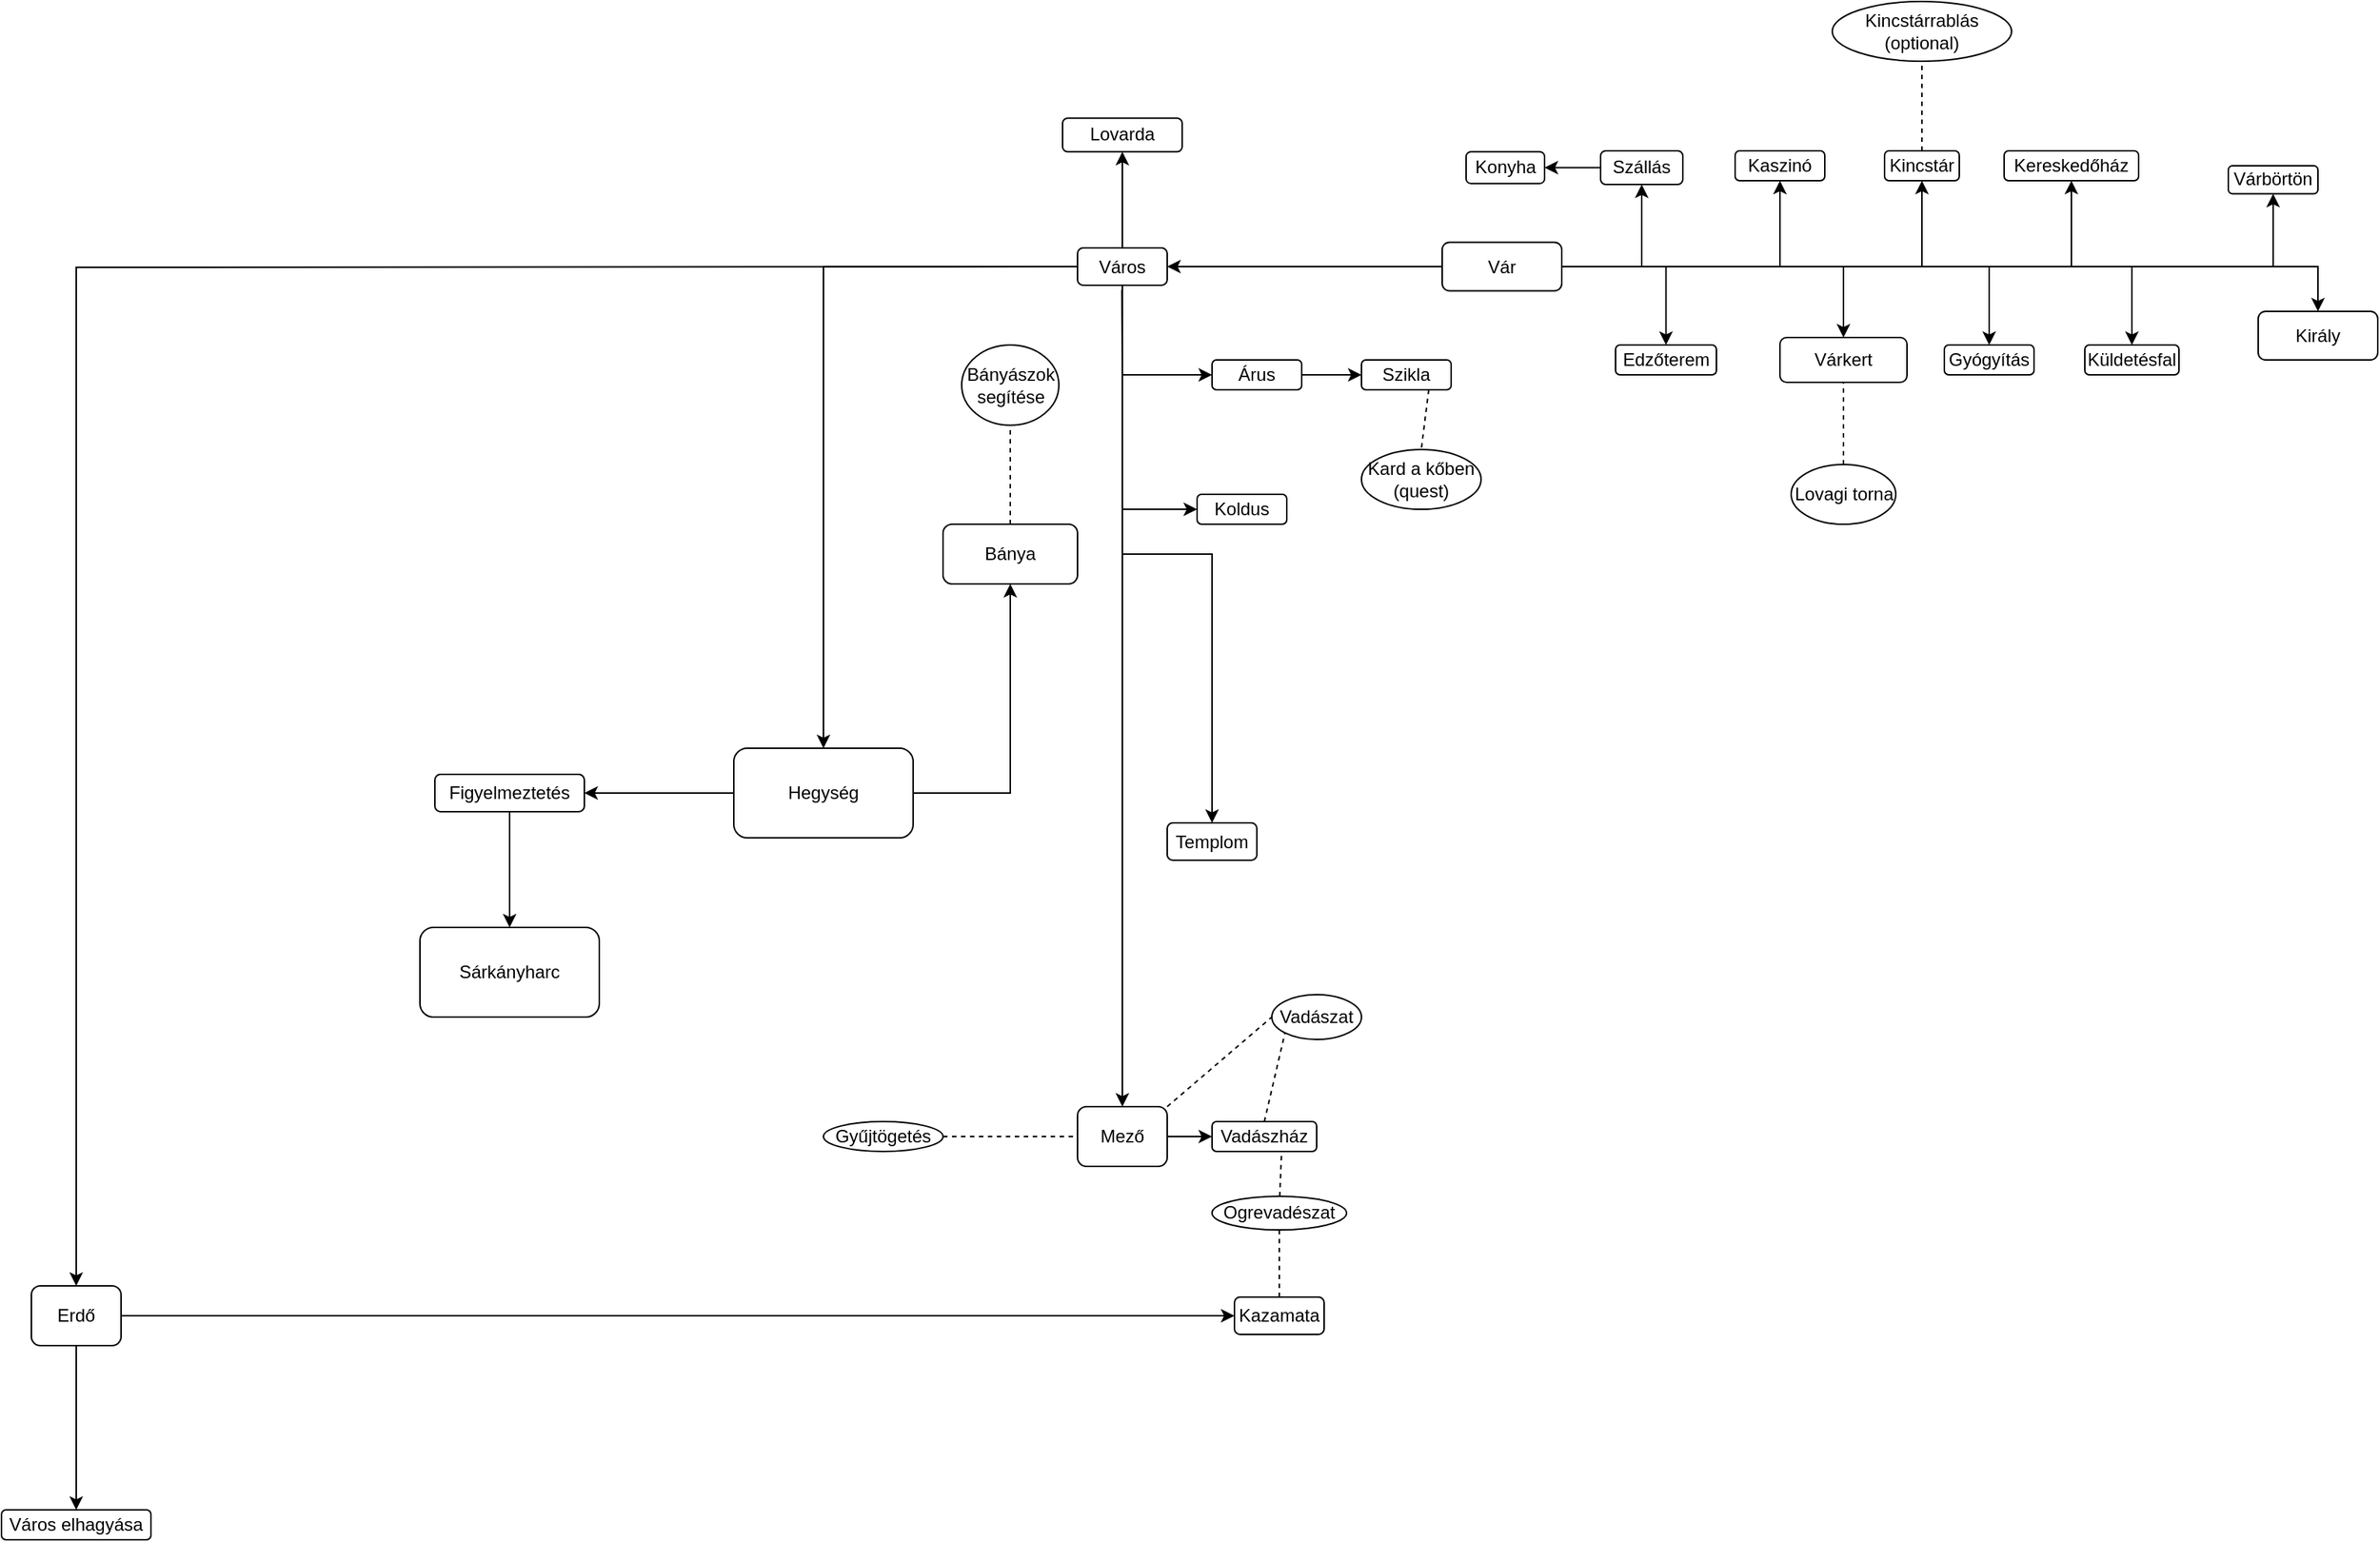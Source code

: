 <mxfile version="22.0.6" type="device">
  <diagram name="1 oldal" id="bGGW9LVMaBbcMeBo5Vpa">
    <mxGraphModel dx="1351" dy="2080" grid="1" gridSize="10" guides="1" tooltips="1" connect="1" arrows="1" fold="1" page="1" pageScale="1" pageWidth="827" pageHeight="1169" background="none" math="0" shadow="0">
      <root>
        <mxCell id="0" />
        <mxCell id="1" parent="0" />
        <mxCell id="Qd6E1CuHbQg4oLI-aaTd-10" value="" style="edgeStyle=orthogonalEdgeStyle;rounded=0;orthogonalLoop=1;jettySize=auto;html=1;" parent="1" source="_6Zxm_TDM7S5cyln_5-_-23" target="Qd6E1CuHbQg4oLI-aaTd-9" edge="1">
          <mxGeometry relative="1" as="geometry" />
        </mxCell>
        <mxCell id="Qd6E1CuHbQg4oLI-aaTd-60" value="" style="edgeStyle=orthogonalEdgeStyle;rounded=0;orthogonalLoop=1;jettySize=auto;html=1;" parent="1" source="_6Zxm_TDM7S5cyln_5-_-23" target="Qd6E1CuHbQg4oLI-aaTd-59" edge="1">
          <mxGeometry relative="1" as="geometry" />
        </mxCell>
        <mxCell id="NK3D6kzPtKQ6erYiYMHa-5" style="edgeStyle=orthogonalEdgeStyle;rounded=0;orthogonalLoop=1;jettySize=auto;html=1;" edge="1" parent="1" source="_6Zxm_TDM7S5cyln_5-_-23" target="Qd6E1CuHbQg4oLI-aaTd-37">
          <mxGeometry relative="1" as="geometry" />
        </mxCell>
        <mxCell id="NK3D6kzPtKQ6erYiYMHa-29" value="" style="edgeStyle=orthogonalEdgeStyle;rounded=0;orthogonalLoop=1;jettySize=auto;html=1;" edge="1" parent="1" source="_6Zxm_TDM7S5cyln_5-_-23" target="NK3D6kzPtKQ6erYiYMHa-28">
          <mxGeometry relative="1" as="geometry" />
        </mxCell>
        <mxCell id="_6Zxm_TDM7S5cyln_5-_-23" value="Város" style="rounded=1;whiteSpace=wrap;html=1;" parent="1" vertex="1">
          <mxGeometry x="90" y="85" width="60" height="25" as="geometry" />
        </mxCell>
        <mxCell id="_6Zxm_TDM7S5cyln_5-_-36" value="" style="edgeStyle=orthogonalEdgeStyle;rounded=0;orthogonalLoop=1;jettySize=auto;html=1;" parent="1" source="_6Zxm_TDM7S5cyln_5-_-27" target="_6Zxm_TDM7S5cyln_5-_-35" edge="1">
          <mxGeometry relative="1" as="geometry" />
        </mxCell>
        <mxCell id="_6Zxm_TDM7S5cyln_5-_-38" value="" style="edgeStyle=orthogonalEdgeStyle;rounded=0;orthogonalLoop=1;jettySize=auto;html=1;" parent="1" source="_6Zxm_TDM7S5cyln_5-_-27" target="_6Zxm_TDM7S5cyln_5-_-37" edge="1">
          <mxGeometry relative="1" as="geometry" />
        </mxCell>
        <mxCell id="_6Zxm_TDM7S5cyln_5-_-42" value="" style="edgeStyle=orthogonalEdgeStyle;rounded=0;orthogonalLoop=1;jettySize=auto;html=1;" parent="1" source="_6Zxm_TDM7S5cyln_5-_-27" target="_6Zxm_TDM7S5cyln_5-_-41" edge="1">
          <mxGeometry relative="1" as="geometry" />
        </mxCell>
        <mxCell id="_6Zxm_TDM7S5cyln_5-_-55" value="" style="edgeStyle=orthogonalEdgeStyle;rounded=0;orthogonalLoop=1;jettySize=auto;html=1;" parent="1" source="_6Zxm_TDM7S5cyln_5-_-27" target="_6Zxm_TDM7S5cyln_5-_-54" edge="1">
          <mxGeometry relative="1" as="geometry" />
        </mxCell>
        <mxCell id="_6Zxm_TDM7S5cyln_5-_-62" value="" style="edgeStyle=orthogonalEdgeStyle;rounded=0;orthogonalLoop=1;jettySize=auto;html=1;" parent="1" source="_6Zxm_TDM7S5cyln_5-_-27" target="_6Zxm_TDM7S5cyln_5-_-61" edge="1">
          <mxGeometry relative="1" as="geometry" />
        </mxCell>
        <mxCell id="_6Zxm_TDM7S5cyln_5-_-66" value="" style="edgeStyle=orthogonalEdgeStyle;rounded=0;orthogonalLoop=1;jettySize=auto;html=1;" parent="1" source="_6Zxm_TDM7S5cyln_5-_-27" target="_6Zxm_TDM7S5cyln_5-_-65" edge="1">
          <mxGeometry relative="1" as="geometry" />
        </mxCell>
        <mxCell id="_6Zxm_TDM7S5cyln_5-_-75" value="" style="edgeStyle=orthogonalEdgeStyle;rounded=0;orthogonalLoop=1;jettySize=auto;html=1;" parent="1" source="_6Zxm_TDM7S5cyln_5-_-27" target="_6Zxm_TDM7S5cyln_5-_-74" edge="1">
          <mxGeometry relative="1" as="geometry" />
        </mxCell>
        <mxCell id="_6Zxm_TDM7S5cyln_5-_-77" value="" style="edgeStyle=orthogonalEdgeStyle;rounded=0;orthogonalLoop=1;jettySize=auto;html=1;" parent="1" source="_6Zxm_TDM7S5cyln_5-_-27" target="_6Zxm_TDM7S5cyln_5-_-76" edge="1">
          <mxGeometry relative="1" as="geometry" />
        </mxCell>
        <mxCell id="NK3D6kzPtKQ6erYiYMHa-23" value="" style="edgeStyle=orthogonalEdgeStyle;rounded=0;orthogonalLoop=1;jettySize=auto;html=1;" edge="1" parent="1" source="_6Zxm_TDM7S5cyln_5-_-27" target="NK3D6kzPtKQ6erYiYMHa-22">
          <mxGeometry relative="1" as="geometry" />
        </mxCell>
        <mxCell id="NK3D6kzPtKQ6erYiYMHa-25" value="" style="edgeStyle=orthogonalEdgeStyle;rounded=0;orthogonalLoop=1;jettySize=auto;html=1;" edge="1" parent="1" source="_6Zxm_TDM7S5cyln_5-_-27" target="NK3D6kzPtKQ6erYiYMHa-24">
          <mxGeometry relative="1" as="geometry" />
        </mxCell>
        <mxCell id="_6Zxm_TDM7S5cyln_5-_-27" value="Vár" style="rounded=1;whiteSpace=wrap;html=1;" parent="1" vertex="1">
          <mxGeometry x="334" y="81.25" width="80" height="32.5" as="geometry" />
        </mxCell>
        <mxCell id="_6Zxm_TDM7S5cyln_5-_-60" value="" style="edgeStyle=orthogonalEdgeStyle;rounded=0;orthogonalLoop=1;jettySize=auto;html=1;" parent="1" source="_6Zxm_TDM7S5cyln_5-_-35" target="_6Zxm_TDM7S5cyln_5-_-59" edge="1">
          <mxGeometry relative="1" as="geometry" />
        </mxCell>
        <mxCell id="_6Zxm_TDM7S5cyln_5-_-35" value="Szállás" style="whiteSpace=wrap;html=1;rounded=1;" parent="1" vertex="1">
          <mxGeometry x="440" y="20" width="55" height="22.5" as="geometry" />
        </mxCell>
        <mxCell id="_6Zxm_TDM7S5cyln_5-_-37" value="Kaszinó" style="whiteSpace=wrap;html=1;rounded=1;" parent="1" vertex="1">
          <mxGeometry x="530" y="20" width="60" height="20" as="geometry" />
        </mxCell>
        <mxCell id="_6Zxm_TDM7S5cyln_5-_-41" value="Kincstár" style="rounded=1;whiteSpace=wrap;html=1;" parent="1" vertex="1">
          <mxGeometry x="630" y="20" width="50" height="20" as="geometry" />
        </mxCell>
        <mxCell id="_6Zxm_TDM7S5cyln_5-_-49" value="" style="endArrow=classic;html=1;rounded=0;entryX=1;entryY=0.5;entryDx=0;entryDy=0;exitX=0;exitY=0.5;exitDx=0;exitDy=0;" parent="1" source="_6Zxm_TDM7S5cyln_5-_-27" target="_6Zxm_TDM7S5cyln_5-_-23" edge="1">
          <mxGeometry width="50" height="50" relative="1" as="geometry">
            <mxPoint x="390" y="300" as="sourcePoint" />
            <mxPoint x="440" y="250" as="targetPoint" />
          </mxGeometry>
        </mxCell>
        <mxCell id="Qd6E1CuHbQg4oLI-aaTd-6" value="" style="edgeStyle=orthogonalEdgeStyle;rounded=0;orthogonalLoop=1;jettySize=auto;html=1;" parent="1" source="_6Zxm_TDM7S5cyln_5-_-52" target="Qd6E1CuHbQg4oLI-aaTd-5" edge="1">
          <mxGeometry relative="1" as="geometry" />
        </mxCell>
        <mxCell id="_6Zxm_TDM7S5cyln_5-_-52" value="Árus" style="rounded=1;whiteSpace=wrap;html=1;" parent="1" vertex="1">
          <mxGeometry x="180" y="160" width="60" height="20" as="geometry" />
        </mxCell>
        <mxCell id="_6Zxm_TDM7S5cyln_5-_-54" value="Kereskedőház" style="rounded=1;whiteSpace=wrap;html=1;" parent="1" vertex="1">
          <mxGeometry x="710" y="20" width="90" height="20" as="geometry" />
        </mxCell>
        <mxCell id="_6Zxm_TDM7S5cyln_5-_-59" value="Konyha" style="whiteSpace=wrap;html=1;rounded=1;" parent="1" vertex="1">
          <mxGeometry x="350" y="20.63" width="52.5" height="21.25" as="geometry" />
        </mxCell>
        <mxCell id="_6Zxm_TDM7S5cyln_5-_-61" value="Edzőterem" style="rounded=1;whiteSpace=wrap;html=1;" parent="1" vertex="1">
          <mxGeometry x="450" y="150" width="67.5" height="20" as="geometry" />
        </mxCell>
        <mxCell id="_6Zxm_TDM7S5cyln_5-_-65" value="Várkert" style="rounded=1;whiteSpace=wrap;html=1;" parent="1" vertex="1">
          <mxGeometry x="560" y="145" width="85" height="30" as="geometry" />
        </mxCell>
        <mxCell id="_6Zxm_TDM7S5cyln_5-_-68" value="Kard a kőben (quest)" style="ellipse;whiteSpace=wrap;html=1;" parent="1" vertex="1">
          <mxGeometry x="280" y="220" width="80" height="40" as="geometry" />
        </mxCell>
        <mxCell id="_6Zxm_TDM7S5cyln_5-_-74" value="Gyógyítás" style="rounded=1;whiteSpace=wrap;html=1;" parent="1" vertex="1">
          <mxGeometry x="670" y="150" width="60" height="20" as="geometry" />
        </mxCell>
        <mxCell id="_6Zxm_TDM7S5cyln_5-_-76" value="Küldetésfal" style="whiteSpace=wrap;html=1;rounded=1;" parent="1" vertex="1">
          <mxGeometry x="764" y="150" width="63" height="20" as="geometry" />
        </mxCell>
        <mxCell id="Qd6E1CuHbQg4oLI-aaTd-5" value="Szikla" style="rounded=1;whiteSpace=wrap;html=1;" parent="1" vertex="1">
          <mxGeometry x="280" y="160" width="60" height="20" as="geometry" />
        </mxCell>
        <mxCell id="Qd6E1CuHbQg4oLI-aaTd-8" value="" style="endArrow=none;dashed=1;html=1;rounded=0;exitX=0.75;exitY=1;exitDx=0;exitDy=0;entryX=0.5;entryY=0;entryDx=0;entryDy=0;" parent="1" source="Qd6E1CuHbQg4oLI-aaTd-5" target="_6Zxm_TDM7S5cyln_5-_-68" edge="1">
          <mxGeometry width="50" height="50" relative="1" as="geometry">
            <mxPoint x="280" y="290" as="sourcePoint" />
            <mxPoint x="330" y="240" as="targetPoint" />
          </mxGeometry>
        </mxCell>
        <mxCell id="Qd6E1CuHbQg4oLI-aaTd-22" value="" style="edgeStyle=orthogonalEdgeStyle;rounded=0;orthogonalLoop=1;jettySize=auto;html=1;" parent="1" source="Qd6E1CuHbQg4oLI-aaTd-9" target="Qd6E1CuHbQg4oLI-aaTd-21" edge="1">
          <mxGeometry relative="1" as="geometry" />
        </mxCell>
        <mxCell id="Qd6E1CuHbQg4oLI-aaTd-9" value="Mező" style="rounded=1;whiteSpace=wrap;html=1;" parent="1" vertex="1">
          <mxGeometry x="90" y="660" width="60" height="40" as="geometry" />
        </mxCell>
        <mxCell id="Qd6E1CuHbQg4oLI-aaTd-11" value="" style="endArrow=classic;html=1;rounded=0;entryX=0;entryY=0.5;entryDx=0;entryDy=0;exitX=0.495;exitY=1.126;exitDx=0;exitDy=0;exitPerimeter=0;" parent="1" source="_6Zxm_TDM7S5cyln_5-_-23" target="_6Zxm_TDM7S5cyln_5-_-52" edge="1">
          <mxGeometry width="50" height="50" relative="1" as="geometry">
            <mxPoint x="120" y="170" as="sourcePoint" />
            <mxPoint x="220" y="220" as="targetPoint" />
            <Array as="points">
              <mxPoint x="120" y="170" />
            </Array>
          </mxGeometry>
        </mxCell>
        <mxCell id="Qd6E1CuHbQg4oLI-aaTd-17" value="Koldus" style="rounded=1;whiteSpace=wrap;html=1;" parent="1" vertex="1">
          <mxGeometry x="170" y="250" width="60" height="20" as="geometry" />
        </mxCell>
        <mxCell id="Qd6E1CuHbQg4oLI-aaTd-20" value="" style="endArrow=classic;html=1;rounded=0;exitX=0.5;exitY=1;exitDx=0;exitDy=0;entryX=0;entryY=0.5;entryDx=0;entryDy=0;" parent="1" source="_6Zxm_TDM7S5cyln_5-_-23" target="Qd6E1CuHbQg4oLI-aaTd-17" edge="1">
          <mxGeometry width="50" height="50" relative="1" as="geometry">
            <mxPoint x="210" y="230" as="sourcePoint" />
            <mxPoint x="260" y="180" as="targetPoint" />
            <Array as="points">
              <mxPoint x="120" y="260" />
            </Array>
          </mxGeometry>
        </mxCell>
        <mxCell id="Qd6E1CuHbQg4oLI-aaTd-21" value="Vadászház" style="rounded=1;whiteSpace=wrap;html=1;" parent="1" vertex="1">
          <mxGeometry x="180" y="670" width="70" height="20" as="geometry" />
        </mxCell>
        <mxCell id="Qd6E1CuHbQg4oLI-aaTd-34" value="" style="edgeStyle=orthogonalEdgeStyle;rounded=0;orthogonalLoop=1;jettySize=auto;html=1;" parent="1" source="Qd6E1CuHbQg4oLI-aaTd-23" target="Qd6E1CuHbQg4oLI-aaTd-33" edge="1">
          <mxGeometry relative="1" as="geometry" />
        </mxCell>
        <mxCell id="Qd6E1CuHbQg4oLI-aaTd-57" value="" style="edgeStyle=orthogonalEdgeStyle;rounded=0;orthogonalLoop=1;jettySize=auto;html=1;" parent="1" source="Qd6E1CuHbQg4oLI-aaTd-23" target="Qd6E1CuHbQg4oLI-aaTd-56" edge="1">
          <mxGeometry relative="1" as="geometry" />
        </mxCell>
        <mxCell id="Qd6E1CuHbQg4oLI-aaTd-23" value="Erdő" style="rounded=1;whiteSpace=wrap;html=1;" parent="1" vertex="1">
          <mxGeometry x="-610" y="780" width="60" height="40" as="geometry" />
        </mxCell>
        <mxCell id="Qd6E1CuHbQg4oLI-aaTd-28" value="Ogrevadészat" style="ellipse;whiteSpace=wrap;html=1;rounded=1;" parent="1" vertex="1">
          <mxGeometry x="180" y="720" width="90" height="22.5" as="geometry" />
        </mxCell>
        <mxCell id="Qd6E1CuHbQg4oLI-aaTd-32" value="" style="endArrow=none;dashed=1;html=1;rounded=0;entryX=0.664;entryY=1.071;entryDx=0;entryDy=0;entryPerimeter=0;" parent="1" source="Qd6E1CuHbQg4oLI-aaTd-28" target="Qd6E1CuHbQg4oLI-aaTd-21" edge="1">
          <mxGeometry width="50" height="50" relative="1" as="geometry">
            <mxPoint x="290" y="730" as="sourcePoint" />
            <mxPoint x="340" y="680" as="targetPoint" />
          </mxGeometry>
        </mxCell>
        <mxCell id="Qd6E1CuHbQg4oLI-aaTd-33" value="Kazamata" style="whiteSpace=wrap;html=1;rounded=1;" parent="1" vertex="1">
          <mxGeometry x="195" y="787.5" width="60" height="25" as="geometry" />
        </mxCell>
        <mxCell id="Qd6E1CuHbQg4oLI-aaTd-36" value="" style="endArrow=none;dashed=1;html=1;rounded=0;exitX=0.5;exitY=1;exitDx=0;exitDy=0;entryX=0.5;entryY=0;entryDx=0;entryDy=0;" parent="1" source="Qd6E1CuHbQg4oLI-aaTd-28" target="Qd6E1CuHbQg4oLI-aaTd-33" edge="1">
          <mxGeometry width="50" height="50" relative="1" as="geometry">
            <mxPoint x="260" y="760" as="sourcePoint" />
            <mxPoint x="310" y="710" as="targetPoint" />
          </mxGeometry>
        </mxCell>
        <mxCell id="NK3D6kzPtKQ6erYiYMHa-3" value="" style="edgeStyle=orthogonalEdgeStyle;rounded=0;orthogonalLoop=1;jettySize=auto;html=1;" edge="1" parent="1" source="Qd6E1CuHbQg4oLI-aaTd-37" target="Qd6E1CuHbQg4oLI-aaTd-39">
          <mxGeometry relative="1" as="geometry" />
        </mxCell>
        <mxCell id="NK3D6kzPtKQ6erYiYMHa-8" style="edgeStyle=orthogonalEdgeStyle;rounded=0;orthogonalLoop=1;jettySize=auto;html=1;" edge="1" parent="1" source="Qd6E1CuHbQg4oLI-aaTd-37" target="NK3D6kzPtKQ6erYiYMHa-9">
          <mxGeometry relative="1" as="geometry">
            <mxPoint x="40" y="320" as="targetPoint" />
          </mxGeometry>
        </mxCell>
        <mxCell id="Qd6E1CuHbQg4oLI-aaTd-37" value="Hegység" style="whiteSpace=wrap;html=1;rounded=1;" parent="1" vertex="1">
          <mxGeometry x="-140" y="420" width="120" height="60" as="geometry" />
        </mxCell>
        <mxCell id="NK3D6kzPtKQ6erYiYMHa-4" value="" style="edgeStyle=orthogonalEdgeStyle;rounded=0;orthogonalLoop=1;jettySize=auto;html=1;" edge="1" parent="1" source="Qd6E1CuHbQg4oLI-aaTd-39" target="Qd6E1CuHbQg4oLI-aaTd-41">
          <mxGeometry relative="1" as="geometry" />
        </mxCell>
        <mxCell id="Qd6E1CuHbQg4oLI-aaTd-39" value="Figyelmeztetés" style="whiteSpace=wrap;html=1;rounded=1;" parent="1" vertex="1">
          <mxGeometry x="-340" y="437.5" width="100" height="25" as="geometry" />
        </mxCell>
        <mxCell id="Qd6E1CuHbQg4oLI-aaTd-41" value="Sárkányharc" style="whiteSpace=wrap;html=1;rounded=1;" parent="1" vertex="1">
          <mxGeometry x="-350" y="540" width="120" height="60" as="geometry" />
        </mxCell>
        <mxCell id="Qd6E1CuHbQg4oLI-aaTd-53" value="Vadászat" style="ellipse;whiteSpace=wrap;html=1;" parent="1" vertex="1">
          <mxGeometry x="220" y="585" width="60" height="30" as="geometry" />
        </mxCell>
        <mxCell id="Qd6E1CuHbQg4oLI-aaTd-54" value="" style="endArrow=none;dashed=1;html=1;rounded=0;exitX=0.5;exitY=0;exitDx=0;exitDy=0;entryX=0;entryY=1;entryDx=0;entryDy=0;" parent="1" source="Qd6E1CuHbQg4oLI-aaTd-21" target="Qd6E1CuHbQg4oLI-aaTd-53" edge="1">
          <mxGeometry width="50" height="50" relative="1" as="geometry">
            <mxPoint x="240" y="670" as="sourcePoint" />
            <mxPoint x="290" y="620" as="targetPoint" />
          </mxGeometry>
        </mxCell>
        <mxCell id="Qd6E1CuHbQg4oLI-aaTd-55" value="" style="endArrow=none;dashed=1;html=1;rounded=0;entryX=0;entryY=0.5;entryDx=0;entryDy=0;exitX=1;exitY=0;exitDx=0;exitDy=0;" parent="1" source="Qd6E1CuHbQg4oLI-aaTd-9" target="Qd6E1CuHbQg4oLI-aaTd-53" edge="1">
          <mxGeometry width="50" height="50" relative="1" as="geometry">
            <mxPoint x="330" y="770" as="sourcePoint" />
            <mxPoint x="380" y="720" as="targetPoint" />
          </mxGeometry>
        </mxCell>
        <mxCell id="Qd6E1CuHbQg4oLI-aaTd-56" value="Város elhagyása" style="rounded=1;whiteSpace=wrap;html=1;" parent="1" vertex="1">
          <mxGeometry x="-630" y="930" width="100" height="20" as="geometry" />
        </mxCell>
        <mxCell id="Qd6E1CuHbQg4oLI-aaTd-59" value="Templom" style="rounded=1;whiteSpace=wrap;html=1;" parent="1" vertex="1">
          <mxGeometry x="150" y="470" width="60" height="25" as="geometry" />
        </mxCell>
        <mxCell id="NK3D6kzPtKQ6erYiYMHa-1" value="" style="endArrow=classic;html=1;rounded=0;entryX=0.5;entryY=0;entryDx=0;entryDy=0;exitX=0;exitY=0.5;exitDx=0;exitDy=0;" edge="1" parent="1" source="_6Zxm_TDM7S5cyln_5-_-23" target="Qd6E1CuHbQg4oLI-aaTd-23">
          <mxGeometry width="50" height="50" relative="1" as="geometry">
            <mxPoint x="-140" y="370" as="sourcePoint" />
            <mxPoint x="-90" y="320" as="targetPoint" />
            <Array as="points">
              <mxPoint x="-580" y="98" />
            </Array>
          </mxGeometry>
        </mxCell>
        <mxCell id="NK3D6kzPtKQ6erYiYMHa-9" value="Bánya" style="rounded=1;whiteSpace=wrap;html=1;" vertex="1" parent="1">
          <mxGeometry y="270" width="90" height="40" as="geometry" />
        </mxCell>
        <mxCell id="NK3D6kzPtKQ6erYiYMHa-11" value="" style="endArrow=none;dashed=1;html=1;rounded=0;exitX=0.5;exitY=0;exitDx=0;exitDy=0;entryX=0.5;entryY=1;entryDx=0;entryDy=0;" edge="1" parent="1" source="NK3D6kzPtKQ6erYiYMHa-9" target="NK3D6kzPtKQ6erYiYMHa-15">
          <mxGeometry width="50" height="50" relative="1" as="geometry">
            <mxPoint x="44.77" y="260" as="sourcePoint" />
            <mxPoint x="44.77" y="200" as="targetPoint" />
          </mxGeometry>
        </mxCell>
        <mxCell id="NK3D6kzPtKQ6erYiYMHa-15" value="Bányászok segítése" style="ellipse;whiteSpace=wrap;html=1;" vertex="1" parent="1">
          <mxGeometry x="12.5" y="150" width="65" height="53.75" as="geometry" />
        </mxCell>
        <mxCell id="NK3D6kzPtKQ6erYiYMHa-17" value="" style="endArrow=none;dashed=1;html=1;rounded=0;entryX=0;entryY=0.5;entryDx=0;entryDy=0;exitX=1;exitY=0.5;exitDx=0;exitDy=0;" edge="1" parent="1" source="NK3D6kzPtKQ6erYiYMHa-19" target="Qd6E1CuHbQg4oLI-aaTd-9">
          <mxGeometry width="50" height="50" relative="1" as="geometry">
            <mxPoint x="10" y="680" as="sourcePoint" />
            <mxPoint x="-20" y="680" as="targetPoint" />
          </mxGeometry>
        </mxCell>
        <mxCell id="NK3D6kzPtKQ6erYiYMHa-19" value="Gyűjtögetés" style="ellipse;whiteSpace=wrap;html=1;" vertex="1" parent="1">
          <mxGeometry x="-80" y="670" width="80" height="20" as="geometry" />
        </mxCell>
        <mxCell id="NK3D6kzPtKQ6erYiYMHa-20" value="" style="endArrow=none;dashed=1;html=1;rounded=0;exitX=0.5;exitY=0;exitDx=0;exitDy=0;entryX=0.5;entryY=1;entryDx=0;entryDy=0;" edge="1" parent="1" source="_6Zxm_TDM7S5cyln_5-_-41" target="NK3D6kzPtKQ6erYiYMHa-21">
          <mxGeometry width="50" height="50" relative="1" as="geometry">
            <mxPoint x="660" y="10" as="sourcePoint" />
            <mxPoint x="655" y="-30" as="targetPoint" />
          </mxGeometry>
        </mxCell>
        <mxCell id="NK3D6kzPtKQ6erYiYMHa-21" value="Kincstárrablás&lt;br&gt;(optional)" style="ellipse;whiteSpace=wrap;html=1;" vertex="1" parent="1">
          <mxGeometry x="595" y="-80" width="120" height="40" as="geometry" />
        </mxCell>
        <mxCell id="NK3D6kzPtKQ6erYiYMHa-22" value="Várbörtön" style="rounded=1;whiteSpace=wrap;html=1;" vertex="1" parent="1">
          <mxGeometry x="860" y="30.0" width="60" height="18.75" as="geometry" />
        </mxCell>
        <mxCell id="NK3D6kzPtKQ6erYiYMHa-24" value="Király" style="rounded=1;whiteSpace=wrap;html=1;" vertex="1" parent="1">
          <mxGeometry x="880" y="127.5" width="80" height="32.5" as="geometry" />
        </mxCell>
        <mxCell id="NK3D6kzPtKQ6erYiYMHa-26" value="" style="endArrow=none;dashed=1;html=1;rounded=0;entryX=0.5;entryY=1;entryDx=0;entryDy=0;exitX=0.5;exitY=0;exitDx=0;exitDy=0;" edge="1" parent="1" source="NK3D6kzPtKQ6erYiYMHa-27" target="_6Zxm_TDM7S5cyln_5-_-65">
          <mxGeometry width="50" height="50" relative="1" as="geometry">
            <mxPoint x="603" y="230" as="sourcePoint" />
            <mxPoint x="570" y="190" as="targetPoint" />
          </mxGeometry>
        </mxCell>
        <mxCell id="NK3D6kzPtKQ6erYiYMHa-27" value="Lovagi torna" style="ellipse;whiteSpace=wrap;html=1;" vertex="1" parent="1">
          <mxGeometry x="567.5" y="230" width="70" height="40" as="geometry" />
        </mxCell>
        <mxCell id="NK3D6kzPtKQ6erYiYMHa-28" value="Lovarda" style="whiteSpace=wrap;html=1;rounded=1;" vertex="1" parent="1">
          <mxGeometry x="80" y="-1.87" width="80" height="22.5" as="geometry" />
        </mxCell>
      </root>
    </mxGraphModel>
  </diagram>
</mxfile>
